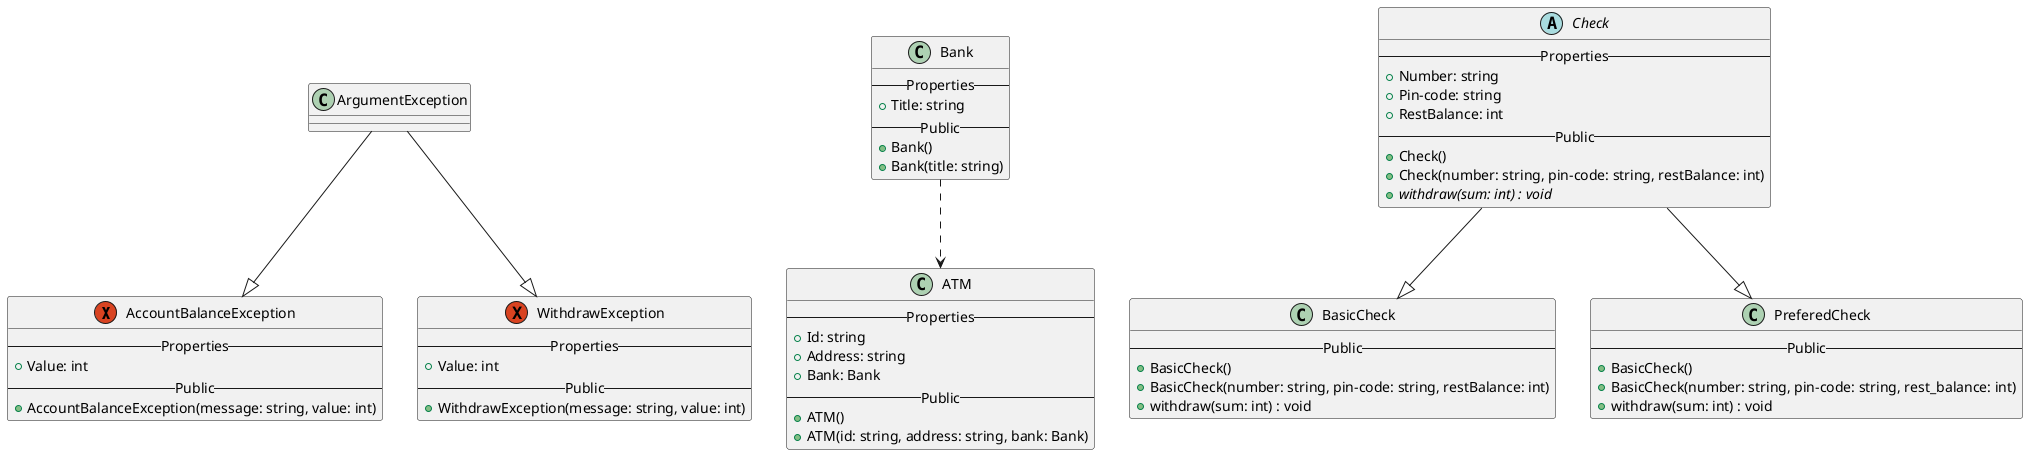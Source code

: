 @startuml ATM

exception AccountBalanceException{
    --Properties--
    + Value: int
    --Public--
    + AccountBalanceException(message: string, value: int)
}

exception WithdrawException{
    --Properties--
    + Value: int
    --Public--
    + WithdrawException(message: string, value: int)
}


ArgumentException --|> AccountBalanceException
ArgumentException --|> WithdrawException

class Bank{
    --Properties--
    + Title: string
    --Public--
    + Bank()
    + Bank(title: string)
}

class ATM{
    --Properties--
    + Id: string
    + Address: string
    + Bank: Bank
    --Public--
    + ATM()
    + ATM(id: string, address: string, bank: Bank)
}

Bank ..> ATM

abstract class Check{
    --Properties--
    + Number: string
    + Pin-code: string
    + RestBalance: int
    --Public--
    + Check()
    + Check(number: string, pin-code: string, restBalance: int)
    + {abstract} withdraw(sum: int) : void
}

class BasicCheck{
    --Public--
    + BasicCheck()
    + BasicCheck(number: string, pin-code: string, restBalance: int)
    + withdraw(sum: int) : void
}

Check --|> BasicCheck

class PreferedCheck{
    --Public--
    + BasicCheck()
    + BasicCheck(number: string, pin-code: string, rest_balance: int)
    + withdraw(sum: int) : void
}

Check --|> PreferedCheck


@enduml